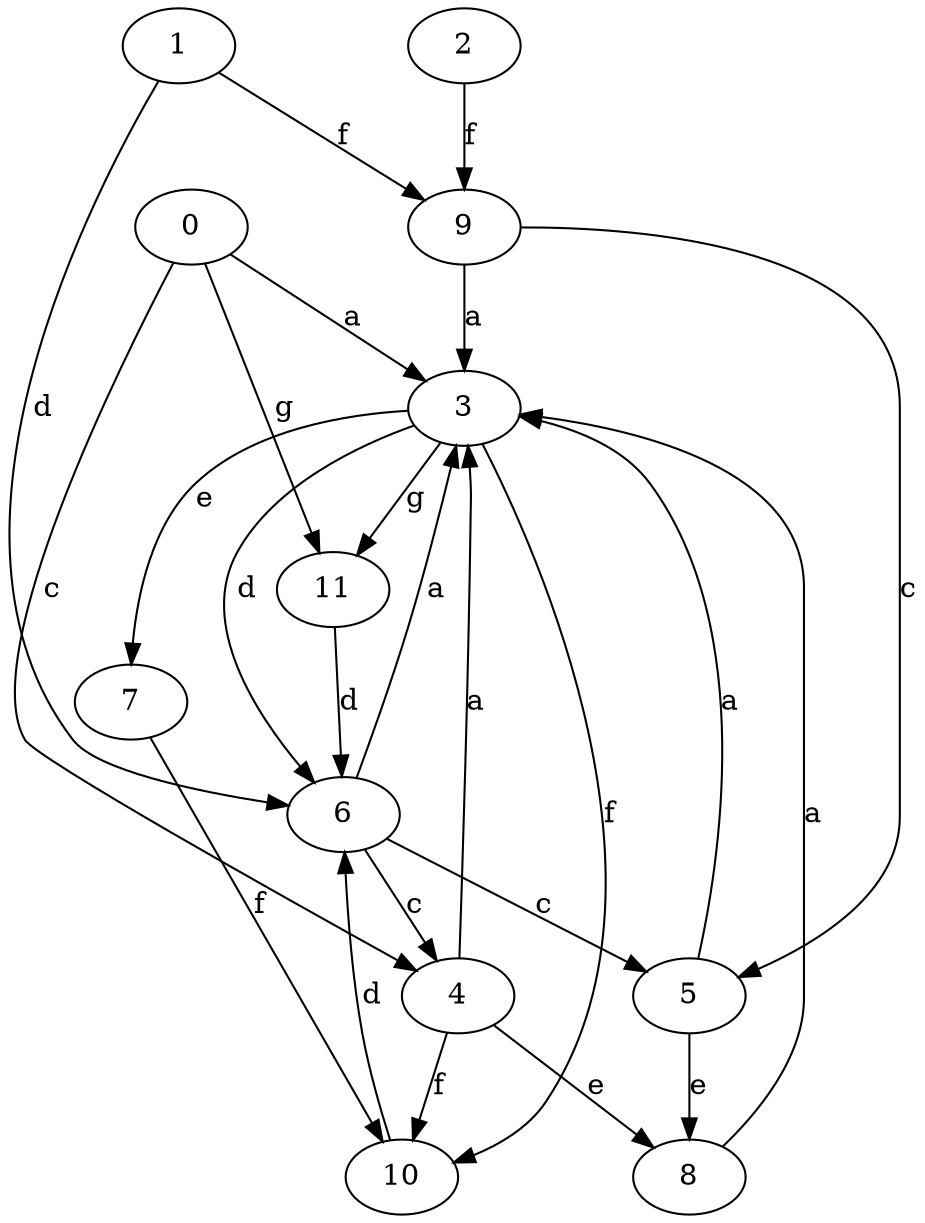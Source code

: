 strict digraph  {
2;
0;
3;
4;
5;
6;
1;
7;
8;
9;
10;
11;
2 -> 9  [label=f];
0 -> 3  [label=a];
0 -> 4  [label=c];
0 -> 11  [label=g];
3 -> 6  [label=d];
3 -> 7  [label=e];
3 -> 10  [label=f];
3 -> 11  [label=g];
4 -> 3  [label=a];
4 -> 8  [label=e];
4 -> 10  [label=f];
5 -> 3  [label=a];
5 -> 8  [label=e];
6 -> 3  [label=a];
6 -> 4  [label=c];
6 -> 5  [label=c];
1 -> 6  [label=d];
1 -> 9  [label=f];
7 -> 10  [label=f];
8 -> 3  [label=a];
9 -> 3  [label=a];
9 -> 5  [label=c];
10 -> 6  [label=d];
11 -> 6  [label=d];
}
